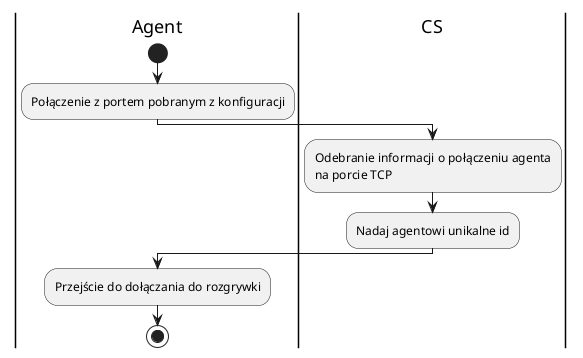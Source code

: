 @startuml
skinparam shadowing false
skinparam monochrome true
skinparam sequenceGroupBorderThickness 0.5
|Agent|
start
:Połączenie z portem pobranym z konfiguracji;
|CS|
:Odebranie informacji o połączeniu agenta\nna porcie TCP;
:Nadaj agentowi unikalne id;
|Agent|
:Przejście do dołączania do rozgrywki;
stop
@enduml
